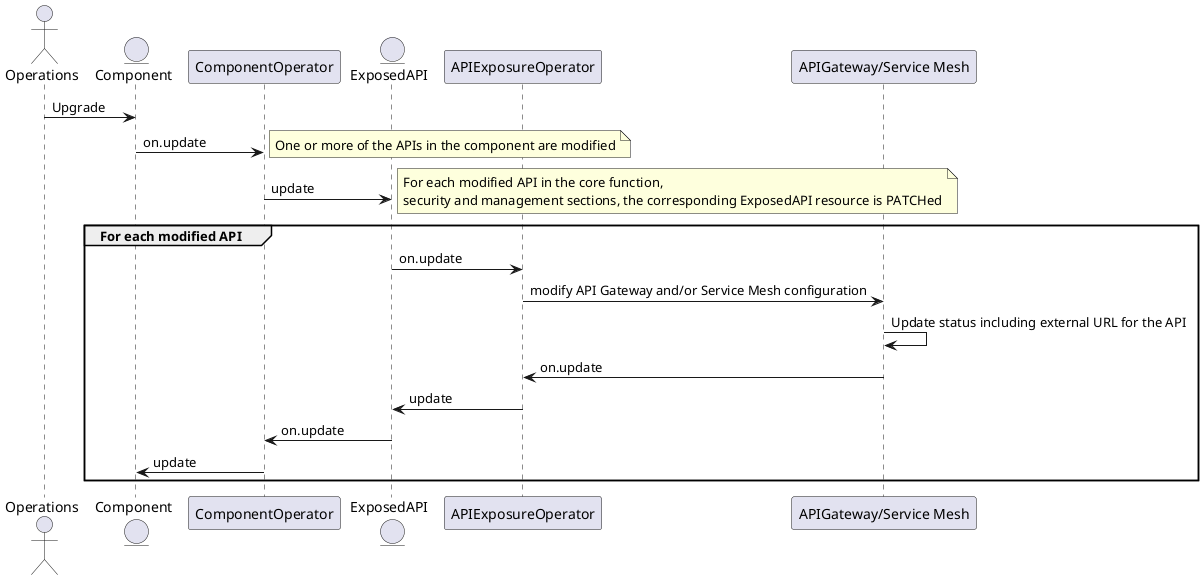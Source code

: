 @startuml

actor Operations
entity Component
participant ComponentOperator
entity ExposedAPI
participant APIExposureOperator
participant "APIGateway/Service Mesh"

Component <- Operations : Upgrade
Component -> ComponentOperator: on.update 
note right
    One or more of the APIs in the component are modified
end note
ComponentOperator -> ExposedAPI: update
note right
    For each modified API in the core function,
    security and management sections, the corresponding ExposedAPI resource is PATCHed
end note
group For each modified API
    ExposedAPI -> APIExposureOperator: on.update 
    APIExposureOperator -> "APIGateway/Service Mesh" : modify API Gateway and/or Service Mesh configuration
    "APIGateway/Service Mesh" -> "APIGateway/Service Mesh": Update status including external URL for the API
    APIExposureOperator <- "APIGateway/Service Mesh" : on.update
    ExposedAPI <- APIExposureOperator: update
    ComponentOperator <- ExposedAPI: on.update
    Component <- ComponentOperator: update 
end

@enduml